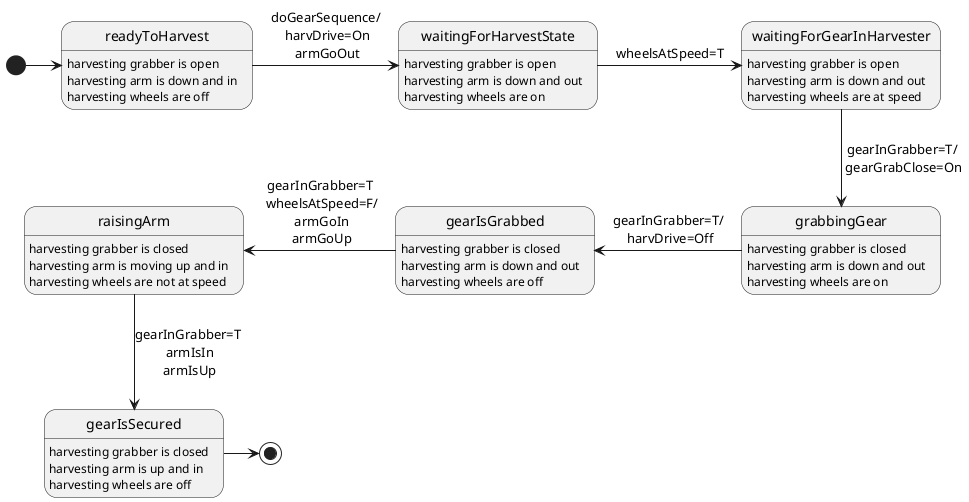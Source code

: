 @startuml

''''' states

readyToHarvest : harvesting grabber is open
readyToHarvest : harvesting arm is down and in
readyToHarvest : harvesting wheels are off

waitingForHarvestState : harvesting grabber is open
waitingForHarvestState : harvesting arm is down and out
waitingForHarvestState : harvesting wheels are on

waitingForGearInHarvester : harvesting grabber is open
waitingForGearInHarvester : harvesting arm is down and out 
waitingForGearInHarvester : harvesting wheels are at speed

grabbingGear : harvesting grabber is closed
grabbingGear : harvesting arm is down and out
grabbingGear : harvesting wheels are on

gearIsGrabbed : harvesting grabber is closed
gearIsGrabbed : harvesting arm is down and out
gearIsGrabbed : harvesting wheels are off

raisingArm : harvesting grabber is closed
raisingArm : harvesting arm is moving up and in
raisingArm : harvesting wheels are not at speed

gearIsSecured : harvesting grabber is closed
gearIsSecured : harvesting arm is up and in
gearIsSecured : harvesting wheels are off

''''' transitions

[*] -right-> readyToHarvest

readyToHarvest -right-> waitingForHarvestState: doGearSequence/\n harvDrive=On\n armGoOut 

waitingForHarvestState -right-> waitingForGearInHarvester: wheelsAtSpeed=T

waitingForGearInHarvester -down-> grabbingGear: gearInGrabber=T/\n gearGrabClose=On

grabbingGear -left-> gearIsGrabbed: gearInGrabber=T/\n harvDrive=Off

gearIsGrabbed -left-> raisingArm: gearInGrabber=T\n wheelsAtSpeed=F/\n armGoIn\n armGoUp

raisingArm -down-> gearIsSecured: gearInGrabber=T\n armIsIn\n armIsUp

gearIsSecured -right-> [*]

@enduml